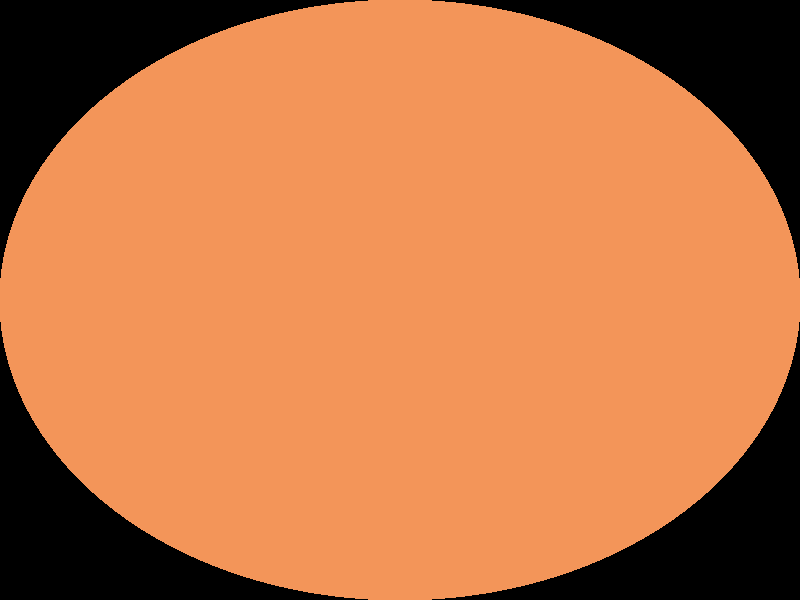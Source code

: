 #include "colors.inc"

global_settings { assumed_gamma 1.0 }
global_settings { ambient_light rgb<.3, .3, .3> }

// ----------------------------------------

camera {
  location  <0.0, 0.0, 2.92 + .05 * clock>
  up y sky y
  right x
  look_at   <0.0, 0.0, 0.0> 
  angle 40
}

light_source {
 <1, 3, 1>
 color rgb <1,1,1>
}   

sphere {
  0, 1
  pigment { color rgb <0.9 0.3 0.1> }
  finish { phong 1.0 phong_size 10 }
}
